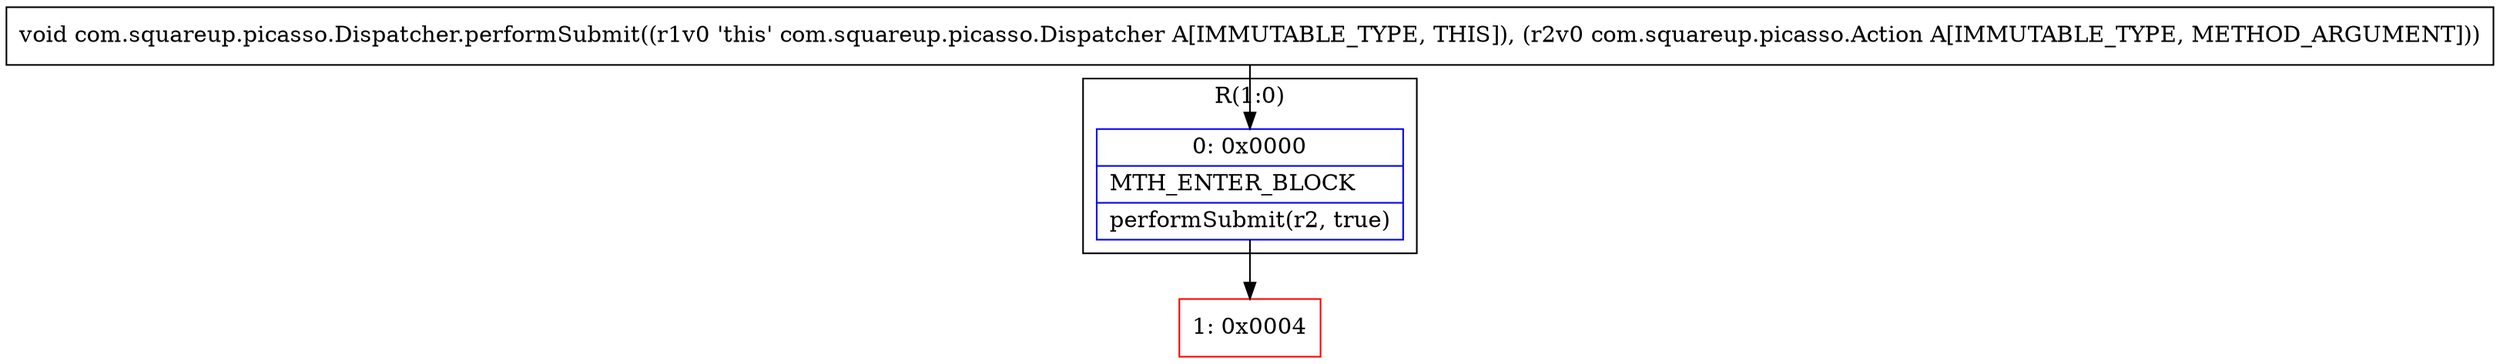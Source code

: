 digraph "CFG forcom.squareup.picasso.Dispatcher.performSubmit(Lcom\/squareup\/picasso\/Action;)V" {
subgraph cluster_Region_1329405400 {
label = "R(1:0)";
node [shape=record,color=blue];
Node_0 [shape=record,label="{0\:\ 0x0000|MTH_ENTER_BLOCK\l|performSubmit(r2, true)\l}"];
}
Node_1 [shape=record,color=red,label="{1\:\ 0x0004}"];
MethodNode[shape=record,label="{void com.squareup.picasso.Dispatcher.performSubmit((r1v0 'this' com.squareup.picasso.Dispatcher A[IMMUTABLE_TYPE, THIS]), (r2v0 com.squareup.picasso.Action A[IMMUTABLE_TYPE, METHOD_ARGUMENT])) }"];
MethodNode -> Node_0;
Node_0 -> Node_1;
}

